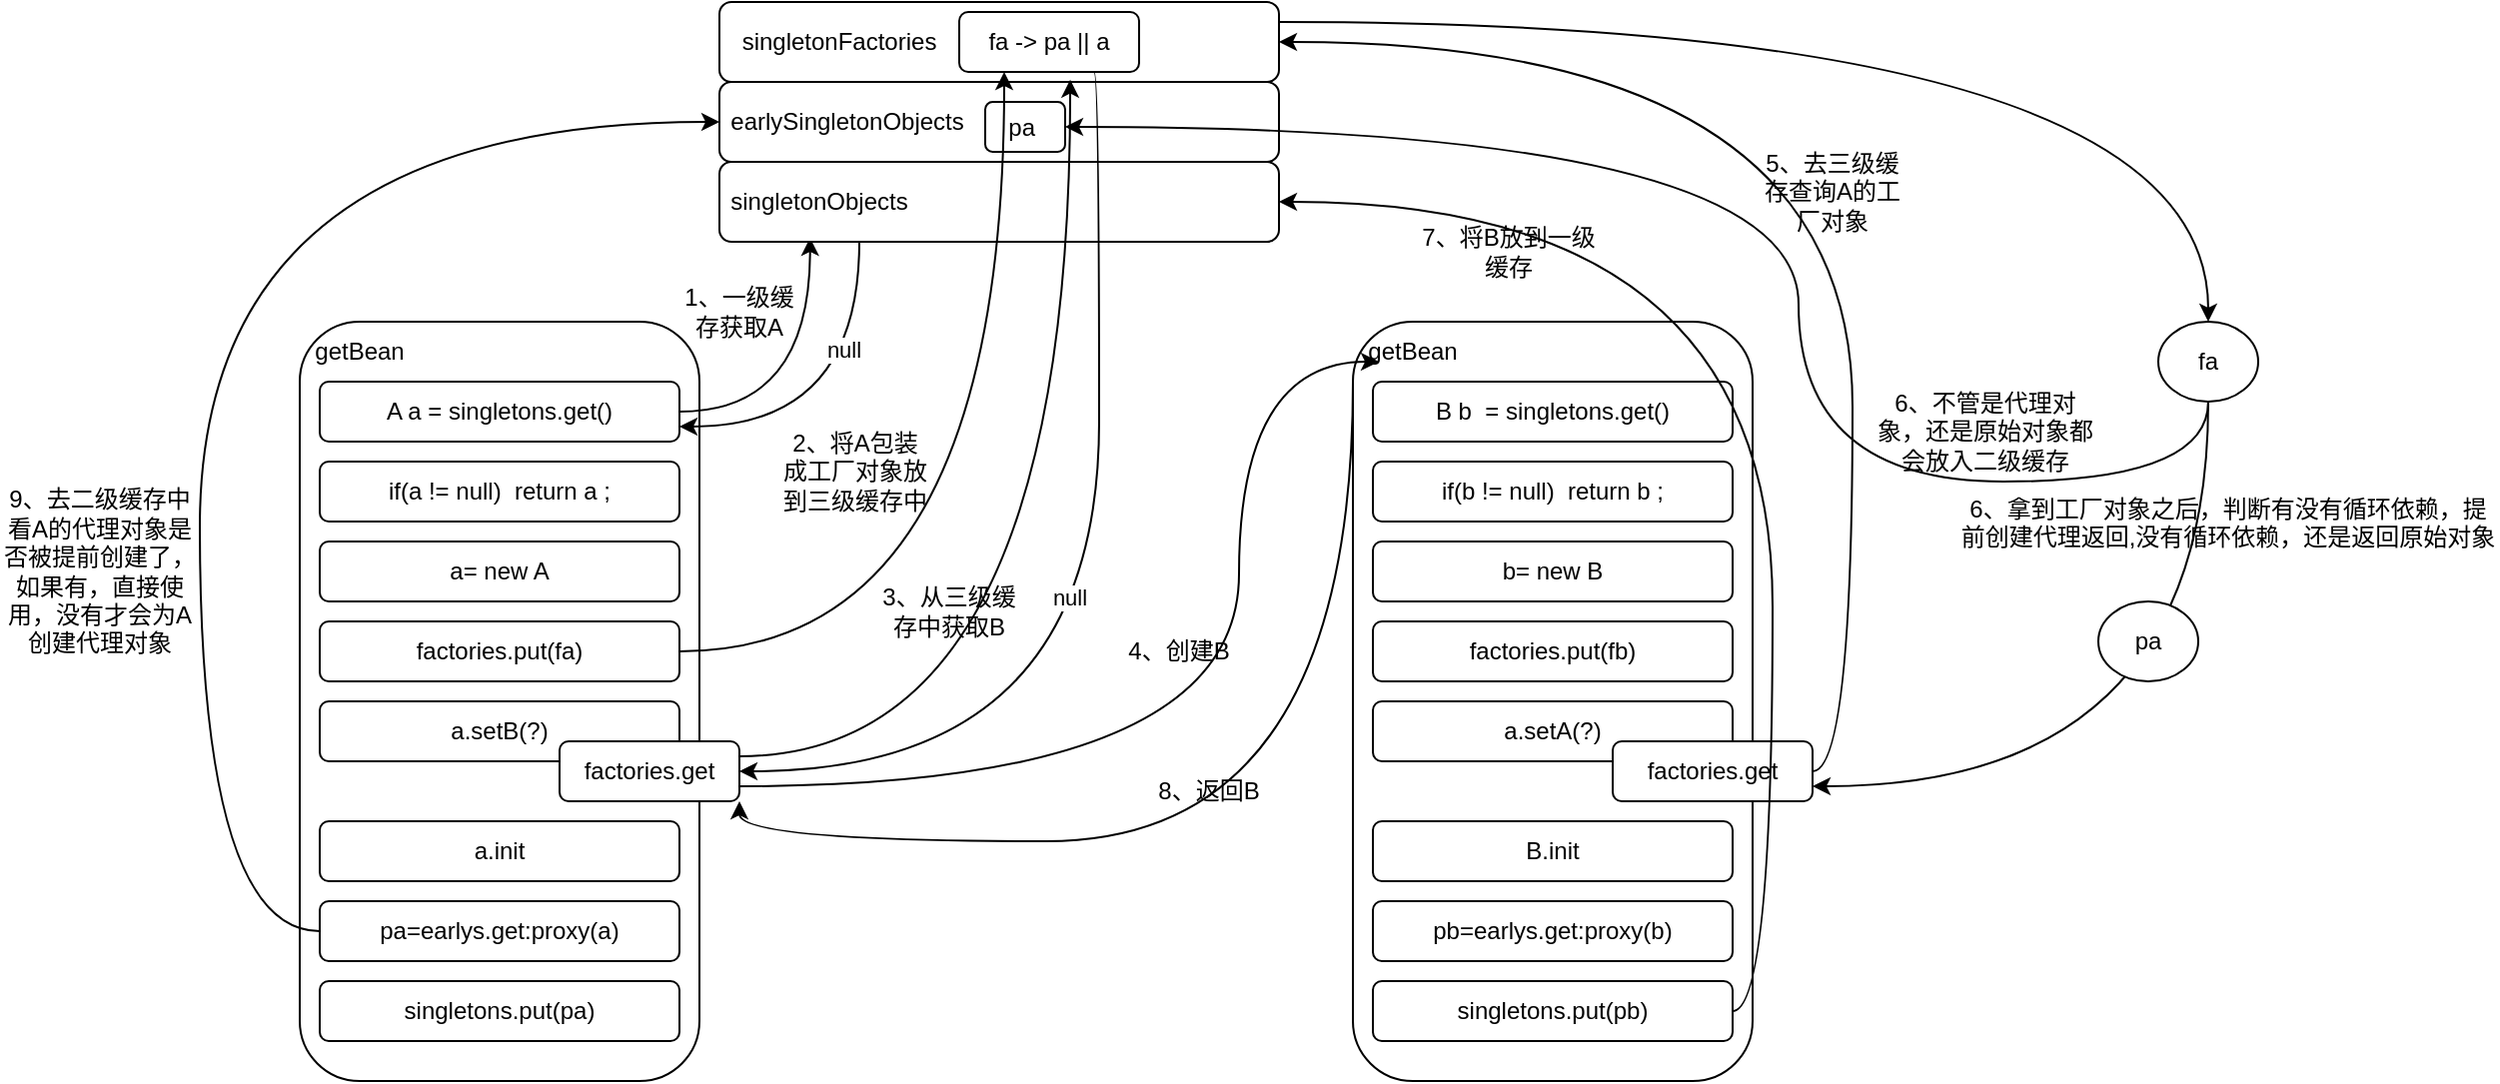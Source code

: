 <mxfile version="21.7.2" type="github">
  <diagram name="第 1 页" id="M02ZMbayEGRkc3UgYxMf">
    <mxGraphModel dx="2767" dy="2093" grid="1" gridSize="10" guides="1" tooltips="1" connect="1" arrows="1" fold="1" page="1" pageScale="1" pageWidth="827" pageHeight="1169" math="0" shadow="0">
      <root>
        <mxCell id="0" />
        <mxCell id="1" parent="0" />
        <mxCell id="GJJ1H4kPaRtMAL0-MUc--1" value="" style="rounded=1;whiteSpace=wrap;html=1;" vertex="1" parent="1">
          <mxGeometry x="70" y="150" width="200" height="380" as="geometry" />
        </mxCell>
        <mxCell id="GJJ1H4kPaRtMAL0-MUc--2" value="getBean" style="text;html=1;strokeColor=none;fillColor=none;align=center;verticalAlign=middle;whiteSpace=wrap;rounded=0;" vertex="1" parent="1">
          <mxGeometry x="70" y="150" width="60" height="30" as="geometry" />
        </mxCell>
        <mxCell id="GJJ1H4kPaRtMAL0-MUc--37" style="edgeStyle=orthogonalEdgeStyle;rounded=0;orthogonalLoop=1;jettySize=auto;html=1;exitX=1;exitY=0.5;exitDx=0;exitDy=0;entryX=0.162;entryY=0.95;entryDx=0;entryDy=0;entryPerimeter=0;curved=1;" edge="1" parent="1" source="GJJ1H4kPaRtMAL0-MUc--3" target="GJJ1H4kPaRtMAL0-MUc--15">
          <mxGeometry relative="1" as="geometry" />
        </mxCell>
        <mxCell id="GJJ1H4kPaRtMAL0-MUc--3" value="A a = singletons.get()" style="rounded=1;whiteSpace=wrap;html=1;" vertex="1" parent="1">
          <mxGeometry x="80" y="180" width="180" height="30" as="geometry" />
        </mxCell>
        <mxCell id="GJJ1H4kPaRtMAL0-MUc--5" value="if(a != null)&amp;nbsp; return a ;" style="rounded=1;whiteSpace=wrap;html=1;" vertex="1" parent="1">
          <mxGeometry x="80" y="220" width="180" height="30" as="geometry" />
        </mxCell>
        <mxCell id="GJJ1H4kPaRtMAL0-MUc--6" value="a= new A" style="rounded=1;whiteSpace=wrap;html=1;" vertex="1" parent="1">
          <mxGeometry x="80" y="260" width="180" height="30" as="geometry" />
        </mxCell>
        <mxCell id="GJJ1H4kPaRtMAL0-MUc--7" value="factories.put(fa)" style="rounded=1;whiteSpace=wrap;html=1;" vertex="1" parent="1">
          <mxGeometry x="80" y="300" width="180" height="30" as="geometry" />
        </mxCell>
        <mxCell id="GJJ1H4kPaRtMAL0-MUc--8" value="a.setB(?)" style="rounded=1;whiteSpace=wrap;html=1;" vertex="1" parent="1">
          <mxGeometry x="80" y="340" width="180" height="30" as="geometry" />
        </mxCell>
        <mxCell id="GJJ1H4kPaRtMAL0-MUc--9" value="factories.get" style="rounded=1;whiteSpace=wrap;html=1;" vertex="1" parent="1">
          <mxGeometry x="200" y="360" width="90" height="30" as="geometry" />
        </mxCell>
        <mxCell id="GJJ1H4kPaRtMAL0-MUc--10" value="a.init" style="rounded=1;whiteSpace=wrap;html=1;" vertex="1" parent="1">
          <mxGeometry x="80" y="400" width="180" height="30" as="geometry" />
        </mxCell>
        <mxCell id="GJJ1H4kPaRtMAL0-MUc--85" style="edgeStyle=orthogonalEdgeStyle;rounded=0;orthogonalLoop=1;jettySize=auto;html=1;exitX=0;exitY=0.5;exitDx=0;exitDy=0;entryX=0;entryY=0.5;entryDx=0;entryDy=0;curved=1;" edge="1" parent="1" source="GJJ1H4kPaRtMAL0-MUc--11" target="GJJ1H4kPaRtMAL0-MUc--14">
          <mxGeometry relative="1" as="geometry">
            <Array as="points">
              <mxPoint x="20" y="455" />
              <mxPoint x="20" y="50" />
            </Array>
          </mxGeometry>
        </mxCell>
        <mxCell id="GJJ1H4kPaRtMAL0-MUc--11" value="pa=earlys.get:proxy(a)" style="rounded=1;whiteSpace=wrap;html=1;" vertex="1" parent="1">
          <mxGeometry x="80" y="440" width="180" height="30" as="geometry" />
        </mxCell>
        <mxCell id="GJJ1H4kPaRtMAL0-MUc--12" value="singletons.put(pa)" style="rounded=1;whiteSpace=wrap;html=1;" vertex="1" parent="1">
          <mxGeometry x="80" y="480" width="180" height="30" as="geometry" />
        </mxCell>
        <mxCell id="GJJ1H4kPaRtMAL0-MUc--60" style="edgeStyle=orthogonalEdgeStyle;rounded=0;orthogonalLoop=1;jettySize=auto;html=1;exitX=1;exitY=0.25;exitDx=0;exitDy=0;entryX=0.5;entryY=0;entryDx=0;entryDy=0;curved=1;" edge="1" parent="1" source="GJJ1H4kPaRtMAL0-MUc--13" target="GJJ1H4kPaRtMAL0-MUc--59">
          <mxGeometry relative="1" as="geometry" />
        </mxCell>
        <mxCell id="GJJ1H4kPaRtMAL0-MUc--13" value="" style="rounded=1;whiteSpace=wrap;html=1;" vertex="1" parent="1">
          <mxGeometry x="280" y="-10" width="280" height="40" as="geometry" />
        </mxCell>
        <mxCell id="GJJ1H4kPaRtMAL0-MUc--14" value="" style="rounded=1;whiteSpace=wrap;html=1;" vertex="1" parent="1">
          <mxGeometry x="280" y="30" width="280" height="40" as="geometry" />
        </mxCell>
        <mxCell id="GJJ1H4kPaRtMAL0-MUc--34" style="edgeStyle=orthogonalEdgeStyle;rounded=0;orthogonalLoop=1;jettySize=auto;html=1;exitX=0.25;exitY=1;exitDx=0;exitDy=0;entryX=1;entryY=0.75;entryDx=0;entryDy=0;curved=1;" edge="1" parent="1" source="GJJ1H4kPaRtMAL0-MUc--15" target="GJJ1H4kPaRtMAL0-MUc--3">
          <mxGeometry relative="1" as="geometry" />
        </mxCell>
        <mxCell id="GJJ1H4kPaRtMAL0-MUc--35" value="null" style="edgeLabel;html=1;align=center;verticalAlign=middle;resizable=0;points=[];" vertex="1" connectable="0" parent="GJJ1H4kPaRtMAL0-MUc--34">
          <mxGeometry x="-0.406" y="-8" relative="1" as="geometry">
            <mxPoint as="offset" />
          </mxGeometry>
        </mxCell>
        <mxCell id="GJJ1H4kPaRtMAL0-MUc--15" value="" style="rounded=1;whiteSpace=wrap;html=1;" vertex="1" parent="1">
          <mxGeometry x="280" y="70" width="280" height="40" as="geometry" />
        </mxCell>
        <mxCell id="GJJ1H4kPaRtMAL0-MUc--16" value="singletonFactories" style="text;html=1;strokeColor=none;fillColor=none;align=center;verticalAlign=middle;whiteSpace=wrap;rounded=0;" vertex="1" parent="1">
          <mxGeometry x="310" y="-5" width="60" height="30" as="geometry" />
        </mxCell>
        <mxCell id="GJJ1H4kPaRtMAL0-MUc--17" value="earlySingletonObjects" style="text;html=1;strokeColor=none;fillColor=none;align=center;verticalAlign=middle;whiteSpace=wrap;rounded=0;" vertex="1" parent="1">
          <mxGeometry x="314" y="35" width="60" height="30" as="geometry" />
        </mxCell>
        <mxCell id="GJJ1H4kPaRtMAL0-MUc--18" value="singletonObjects" style="text;html=1;strokeColor=none;fillColor=none;align=center;verticalAlign=middle;whiteSpace=wrap;rounded=0;" vertex="1" parent="1">
          <mxGeometry x="300" y="75" width="60" height="30" as="geometry" />
        </mxCell>
        <mxCell id="GJJ1H4kPaRtMAL0-MUc--48" style="edgeStyle=orthogonalEdgeStyle;rounded=0;orthogonalLoop=1;jettySize=auto;html=1;exitX=0.75;exitY=1;exitDx=0;exitDy=0;entryX=1;entryY=0.5;entryDx=0;entryDy=0;curved=1;" edge="1" parent="1" source="GJJ1H4kPaRtMAL0-MUc--19" target="GJJ1H4kPaRtMAL0-MUc--9">
          <mxGeometry relative="1" as="geometry">
            <Array as="points">
              <mxPoint x="470" y="25" />
              <mxPoint x="470" y="375" />
            </Array>
          </mxGeometry>
        </mxCell>
        <mxCell id="GJJ1H4kPaRtMAL0-MUc--49" value="null" style="edgeLabel;html=1;align=center;verticalAlign=middle;resizable=0;points=[];" vertex="1" connectable="0" parent="GJJ1H4kPaRtMAL0-MUc--48">
          <mxGeometry x="-0.003" y="-15" relative="1" as="geometry">
            <mxPoint as="offset" />
          </mxGeometry>
        </mxCell>
        <mxCell id="GJJ1H4kPaRtMAL0-MUc--19" value="fa -&amp;gt; pa || a" style="rounded=1;whiteSpace=wrap;html=1;" vertex="1" parent="1">
          <mxGeometry x="400" y="-5" width="90" height="30" as="geometry" />
        </mxCell>
        <mxCell id="GJJ1H4kPaRtMAL0-MUc--21" value="pa&amp;nbsp;" style="rounded=1;whiteSpace=wrap;html=1;" vertex="1" parent="1">
          <mxGeometry x="413" y="40" width="40" height="25" as="geometry" />
        </mxCell>
        <mxCell id="GJJ1H4kPaRtMAL0-MUc--22" value="" style="rounded=1;whiteSpace=wrap;html=1;" vertex="1" parent="1">
          <mxGeometry x="597" y="150" width="200" height="380" as="geometry" />
        </mxCell>
        <mxCell id="GJJ1H4kPaRtMAL0-MUc--80" style="edgeStyle=orthogonalEdgeStyle;rounded=0;orthogonalLoop=1;jettySize=auto;html=1;exitX=0;exitY=1;exitDx=0;exitDy=0;entryX=1;entryY=1;entryDx=0;entryDy=0;curved=1;" edge="1" parent="1" source="GJJ1H4kPaRtMAL0-MUc--23" target="GJJ1H4kPaRtMAL0-MUc--9">
          <mxGeometry relative="1" as="geometry" />
        </mxCell>
        <mxCell id="GJJ1H4kPaRtMAL0-MUc--23" value="getBean" style="text;html=1;strokeColor=none;fillColor=none;align=center;verticalAlign=middle;whiteSpace=wrap;rounded=0;" vertex="1" parent="1">
          <mxGeometry x="597" y="150" width="60" height="30" as="geometry" />
        </mxCell>
        <mxCell id="GJJ1H4kPaRtMAL0-MUc--24" value="B b&amp;nbsp; = singletons.get()" style="rounded=1;whiteSpace=wrap;html=1;" vertex="1" parent="1">
          <mxGeometry x="607" y="180" width="180" height="30" as="geometry" />
        </mxCell>
        <mxCell id="GJJ1H4kPaRtMAL0-MUc--25" value="if(b != null)&amp;nbsp; return b ;" style="rounded=1;whiteSpace=wrap;html=1;" vertex="1" parent="1">
          <mxGeometry x="607" y="220" width="180" height="30" as="geometry" />
        </mxCell>
        <mxCell id="GJJ1H4kPaRtMAL0-MUc--26" value="b= new B" style="rounded=1;whiteSpace=wrap;html=1;" vertex="1" parent="1">
          <mxGeometry x="607" y="260" width="180" height="30" as="geometry" />
        </mxCell>
        <mxCell id="GJJ1H4kPaRtMAL0-MUc--27" value="factories.put(fb)" style="rounded=1;whiteSpace=wrap;html=1;" vertex="1" parent="1">
          <mxGeometry x="607" y="300" width="180" height="30" as="geometry" />
        </mxCell>
        <mxCell id="GJJ1H4kPaRtMAL0-MUc--28" value="a.setA(?)" style="rounded=1;whiteSpace=wrap;html=1;" vertex="1" parent="1">
          <mxGeometry x="607" y="340" width="180" height="30" as="geometry" />
        </mxCell>
        <mxCell id="GJJ1H4kPaRtMAL0-MUc--56" style="edgeStyle=orthogonalEdgeStyle;rounded=0;orthogonalLoop=1;jettySize=auto;html=1;exitX=1;exitY=0.5;exitDx=0;exitDy=0;entryX=1;entryY=0.5;entryDx=0;entryDy=0;curved=1;" edge="1" parent="1" source="GJJ1H4kPaRtMAL0-MUc--29" target="GJJ1H4kPaRtMAL0-MUc--13">
          <mxGeometry relative="1" as="geometry" />
        </mxCell>
        <mxCell id="GJJ1H4kPaRtMAL0-MUc--29" value="factories.get" style="rounded=1;whiteSpace=wrap;html=1;" vertex="1" parent="1">
          <mxGeometry x="727" y="360" width="100" height="30" as="geometry" />
        </mxCell>
        <mxCell id="GJJ1H4kPaRtMAL0-MUc--30" value="B.init" style="rounded=1;whiteSpace=wrap;html=1;" vertex="1" parent="1">
          <mxGeometry x="607" y="400" width="180" height="30" as="geometry" />
        </mxCell>
        <mxCell id="GJJ1H4kPaRtMAL0-MUc--31" value="pb=earlys.get:proxy(b)" style="rounded=1;whiteSpace=wrap;html=1;" vertex="1" parent="1">
          <mxGeometry x="607" y="440" width="180" height="30" as="geometry" />
        </mxCell>
        <mxCell id="GJJ1H4kPaRtMAL0-MUc--78" style="edgeStyle=orthogonalEdgeStyle;rounded=0;orthogonalLoop=1;jettySize=auto;html=1;exitX=1;exitY=0.5;exitDx=0;exitDy=0;entryX=1;entryY=0.5;entryDx=0;entryDy=0;curved=1;" edge="1" parent="1" source="GJJ1H4kPaRtMAL0-MUc--32" target="GJJ1H4kPaRtMAL0-MUc--15">
          <mxGeometry relative="1" as="geometry" />
        </mxCell>
        <mxCell id="GJJ1H4kPaRtMAL0-MUc--32" value="singletons.put(pb)" style="rounded=1;whiteSpace=wrap;html=1;" vertex="1" parent="1">
          <mxGeometry x="607" y="480" width="180" height="30" as="geometry" />
        </mxCell>
        <mxCell id="GJJ1H4kPaRtMAL0-MUc--38" style="edgeStyle=orthogonalEdgeStyle;rounded=0;orthogonalLoop=1;jettySize=auto;html=1;exitX=1;exitY=0.5;exitDx=0;exitDy=0;curved=1;entryX=0.25;entryY=1;entryDx=0;entryDy=0;" edge="1" parent="1" source="GJJ1H4kPaRtMAL0-MUc--7" target="GJJ1H4kPaRtMAL0-MUc--19">
          <mxGeometry relative="1" as="geometry">
            <mxPoint x="410" y="40" as="targetPoint" />
          </mxGeometry>
        </mxCell>
        <mxCell id="GJJ1H4kPaRtMAL0-MUc--39" value="1、一级缓存获取A" style="text;html=1;strokeColor=none;fillColor=none;align=center;verticalAlign=middle;whiteSpace=wrap;rounded=0;" vertex="1" parent="1">
          <mxGeometry x="260" y="130" width="60" height="30" as="geometry" />
        </mxCell>
        <mxCell id="GJJ1H4kPaRtMAL0-MUc--40" value="2、将A包装成工厂对象放到三级缓存中" style="text;html=1;strokeColor=none;fillColor=none;align=center;verticalAlign=middle;whiteSpace=wrap;rounded=0;" vertex="1" parent="1">
          <mxGeometry x="310" y="210" width="76" height="30" as="geometry" />
        </mxCell>
        <mxCell id="GJJ1H4kPaRtMAL0-MUc--41" style="edgeStyle=orthogonalEdgeStyle;rounded=0;orthogonalLoop=1;jettySize=auto;html=1;exitX=1;exitY=0.25;exitDx=0;exitDy=0;entryX=0.617;entryY=1.128;entryDx=0;entryDy=0;entryPerimeter=0;curved=1;" edge="1" parent="1" source="GJJ1H4kPaRtMAL0-MUc--9" target="GJJ1H4kPaRtMAL0-MUc--19">
          <mxGeometry relative="1" as="geometry" />
        </mxCell>
        <mxCell id="GJJ1H4kPaRtMAL0-MUc--43" value="3、从三级缓存中获取B" style="text;html=1;strokeColor=none;fillColor=none;align=center;verticalAlign=middle;whiteSpace=wrap;rounded=0;" vertex="1" parent="1">
          <mxGeometry x="360" y="280" width="70" height="30" as="geometry" />
        </mxCell>
        <mxCell id="GJJ1H4kPaRtMAL0-MUc--50" style="edgeStyle=orthogonalEdgeStyle;rounded=0;orthogonalLoop=1;jettySize=auto;html=1;exitX=1;exitY=0.75;exitDx=0;exitDy=0;entryX=0.217;entryY=0.667;entryDx=0;entryDy=0;entryPerimeter=0;curved=1;" edge="1" parent="1" source="GJJ1H4kPaRtMAL0-MUc--9" target="GJJ1H4kPaRtMAL0-MUc--23">
          <mxGeometry relative="1" as="geometry">
            <Array as="points">
              <mxPoint x="540" y="383" />
              <mxPoint x="540" y="170" />
            </Array>
          </mxGeometry>
        </mxCell>
        <mxCell id="GJJ1H4kPaRtMAL0-MUc--51" value="4、创建B" style="text;html=1;strokeColor=none;fillColor=none;align=center;verticalAlign=middle;whiteSpace=wrap;rounded=0;" vertex="1" parent="1">
          <mxGeometry x="480" y="300" width="60" height="30" as="geometry" />
        </mxCell>
        <mxCell id="GJJ1H4kPaRtMAL0-MUc--57" value="5、去三级缓存查询A的工厂对象" style="text;html=1;strokeColor=none;fillColor=none;align=center;verticalAlign=middle;whiteSpace=wrap;rounded=0;" vertex="1" parent="1">
          <mxGeometry x="797" y="70" width="80" height="30" as="geometry" />
        </mxCell>
        <mxCell id="GJJ1H4kPaRtMAL0-MUc--64" style="edgeStyle=orthogonalEdgeStyle;rounded=0;orthogonalLoop=1;jettySize=auto;html=1;exitX=0.5;exitY=1;exitDx=0;exitDy=0;entryX=1;entryY=0.5;entryDx=0;entryDy=0;curved=1;" edge="1" parent="1" source="GJJ1H4kPaRtMAL0-MUc--59" target="GJJ1H4kPaRtMAL0-MUc--21">
          <mxGeometry relative="1" as="geometry">
            <Array as="points">
              <mxPoint x="1025" y="230" />
              <mxPoint x="820" y="230" />
              <mxPoint x="820" y="52" />
            </Array>
          </mxGeometry>
        </mxCell>
        <mxCell id="GJJ1H4kPaRtMAL0-MUc--66" style="edgeStyle=orthogonalEdgeStyle;rounded=0;orthogonalLoop=1;jettySize=auto;html=1;exitX=0.5;exitY=1;exitDx=0;exitDy=0;entryX=1;entryY=0.75;entryDx=0;entryDy=0;curved=1;" edge="1" parent="1" source="GJJ1H4kPaRtMAL0-MUc--59" target="GJJ1H4kPaRtMAL0-MUc--29">
          <mxGeometry relative="1" as="geometry" />
        </mxCell>
        <mxCell id="GJJ1H4kPaRtMAL0-MUc--59" value="fa" style="ellipse;whiteSpace=wrap;html=1;" vertex="1" parent="1">
          <mxGeometry x="1000" y="150" width="50" height="40" as="geometry" />
        </mxCell>
        <mxCell id="GJJ1H4kPaRtMAL0-MUc--65" value="pa" style="ellipse;whiteSpace=wrap;html=1;" vertex="1" parent="1">
          <mxGeometry x="970" y="290" width="50" height="40" as="geometry" />
        </mxCell>
        <mxCell id="GJJ1H4kPaRtMAL0-MUc--68" value="9、去二级缓存中看A的代理对象是否被提前创建了，如果有，直接使用，没有才会为A创建代理对象" style="text;html=1;strokeColor=none;fillColor=none;align=center;verticalAlign=middle;whiteSpace=wrap;rounded=0;" vertex="1" parent="1">
          <mxGeometry x="-80" y="260" width="100" height="30" as="geometry" />
        </mxCell>
        <mxCell id="GJJ1H4kPaRtMAL0-MUc--70" value="&lt;div&gt;6、拿到工厂对象之后，判断有没有循环依赖，提前创建代理返回,&lt;span style=&quot;background-color: initial;&quot;&gt;没有循环依赖，还是返回原始对象&lt;/span&gt;&lt;/div&gt;&lt;div&gt;&lt;br&gt;&lt;/div&gt;&lt;div&gt;&amp;nbsp;&lt;/div&gt;" style="text;html=1;strokeColor=none;fillColor=none;align=center;verticalAlign=middle;whiteSpace=wrap;rounded=0;" vertex="1" parent="1">
          <mxGeometry x="900" y="250" width="270" height="30" as="geometry" />
        </mxCell>
        <mxCell id="GJJ1H4kPaRtMAL0-MUc--75" value="6、不管是代理对象，还是原始对象都会放入二级缓存" style="text;html=1;strokeColor=none;fillColor=none;align=center;verticalAlign=middle;whiteSpace=wrap;rounded=0;" vertex="1" parent="1">
          <mxGeometry x="857" y="190" width="113" height="30" as="geometry" />
        </mxCell>
        <mxCell id="GJJ1H4kPaRtMAL0-MUc--79" value="7、将B放到一级缓存" style="text;html=1;strokeColor=none;fillColor=none;align=center;verticalAlign=middle;whiteSpace=wrap;rounded=0;" vertex="1" parent="1">
          <mxGeometry x="630" y="100" width="90" height="30" as="geometry" />
        </mxCell>
        <mxCell id="GJJ1H4kPaRtMAL0-MUc--83" value="8、返回B" style="text;html=1;strokeColor=none;fillColor=none;align=center;verticalAlign=middle;whiteSpace=wrap;rounded=0;" vertex="1" parent="1">
          <mxGeometry x="470" y="370" width="110" height="30" as="geometry" />
        </mxCell>
      </root>
    </mxGraphModel>
  </diagram>
</mxfile>
